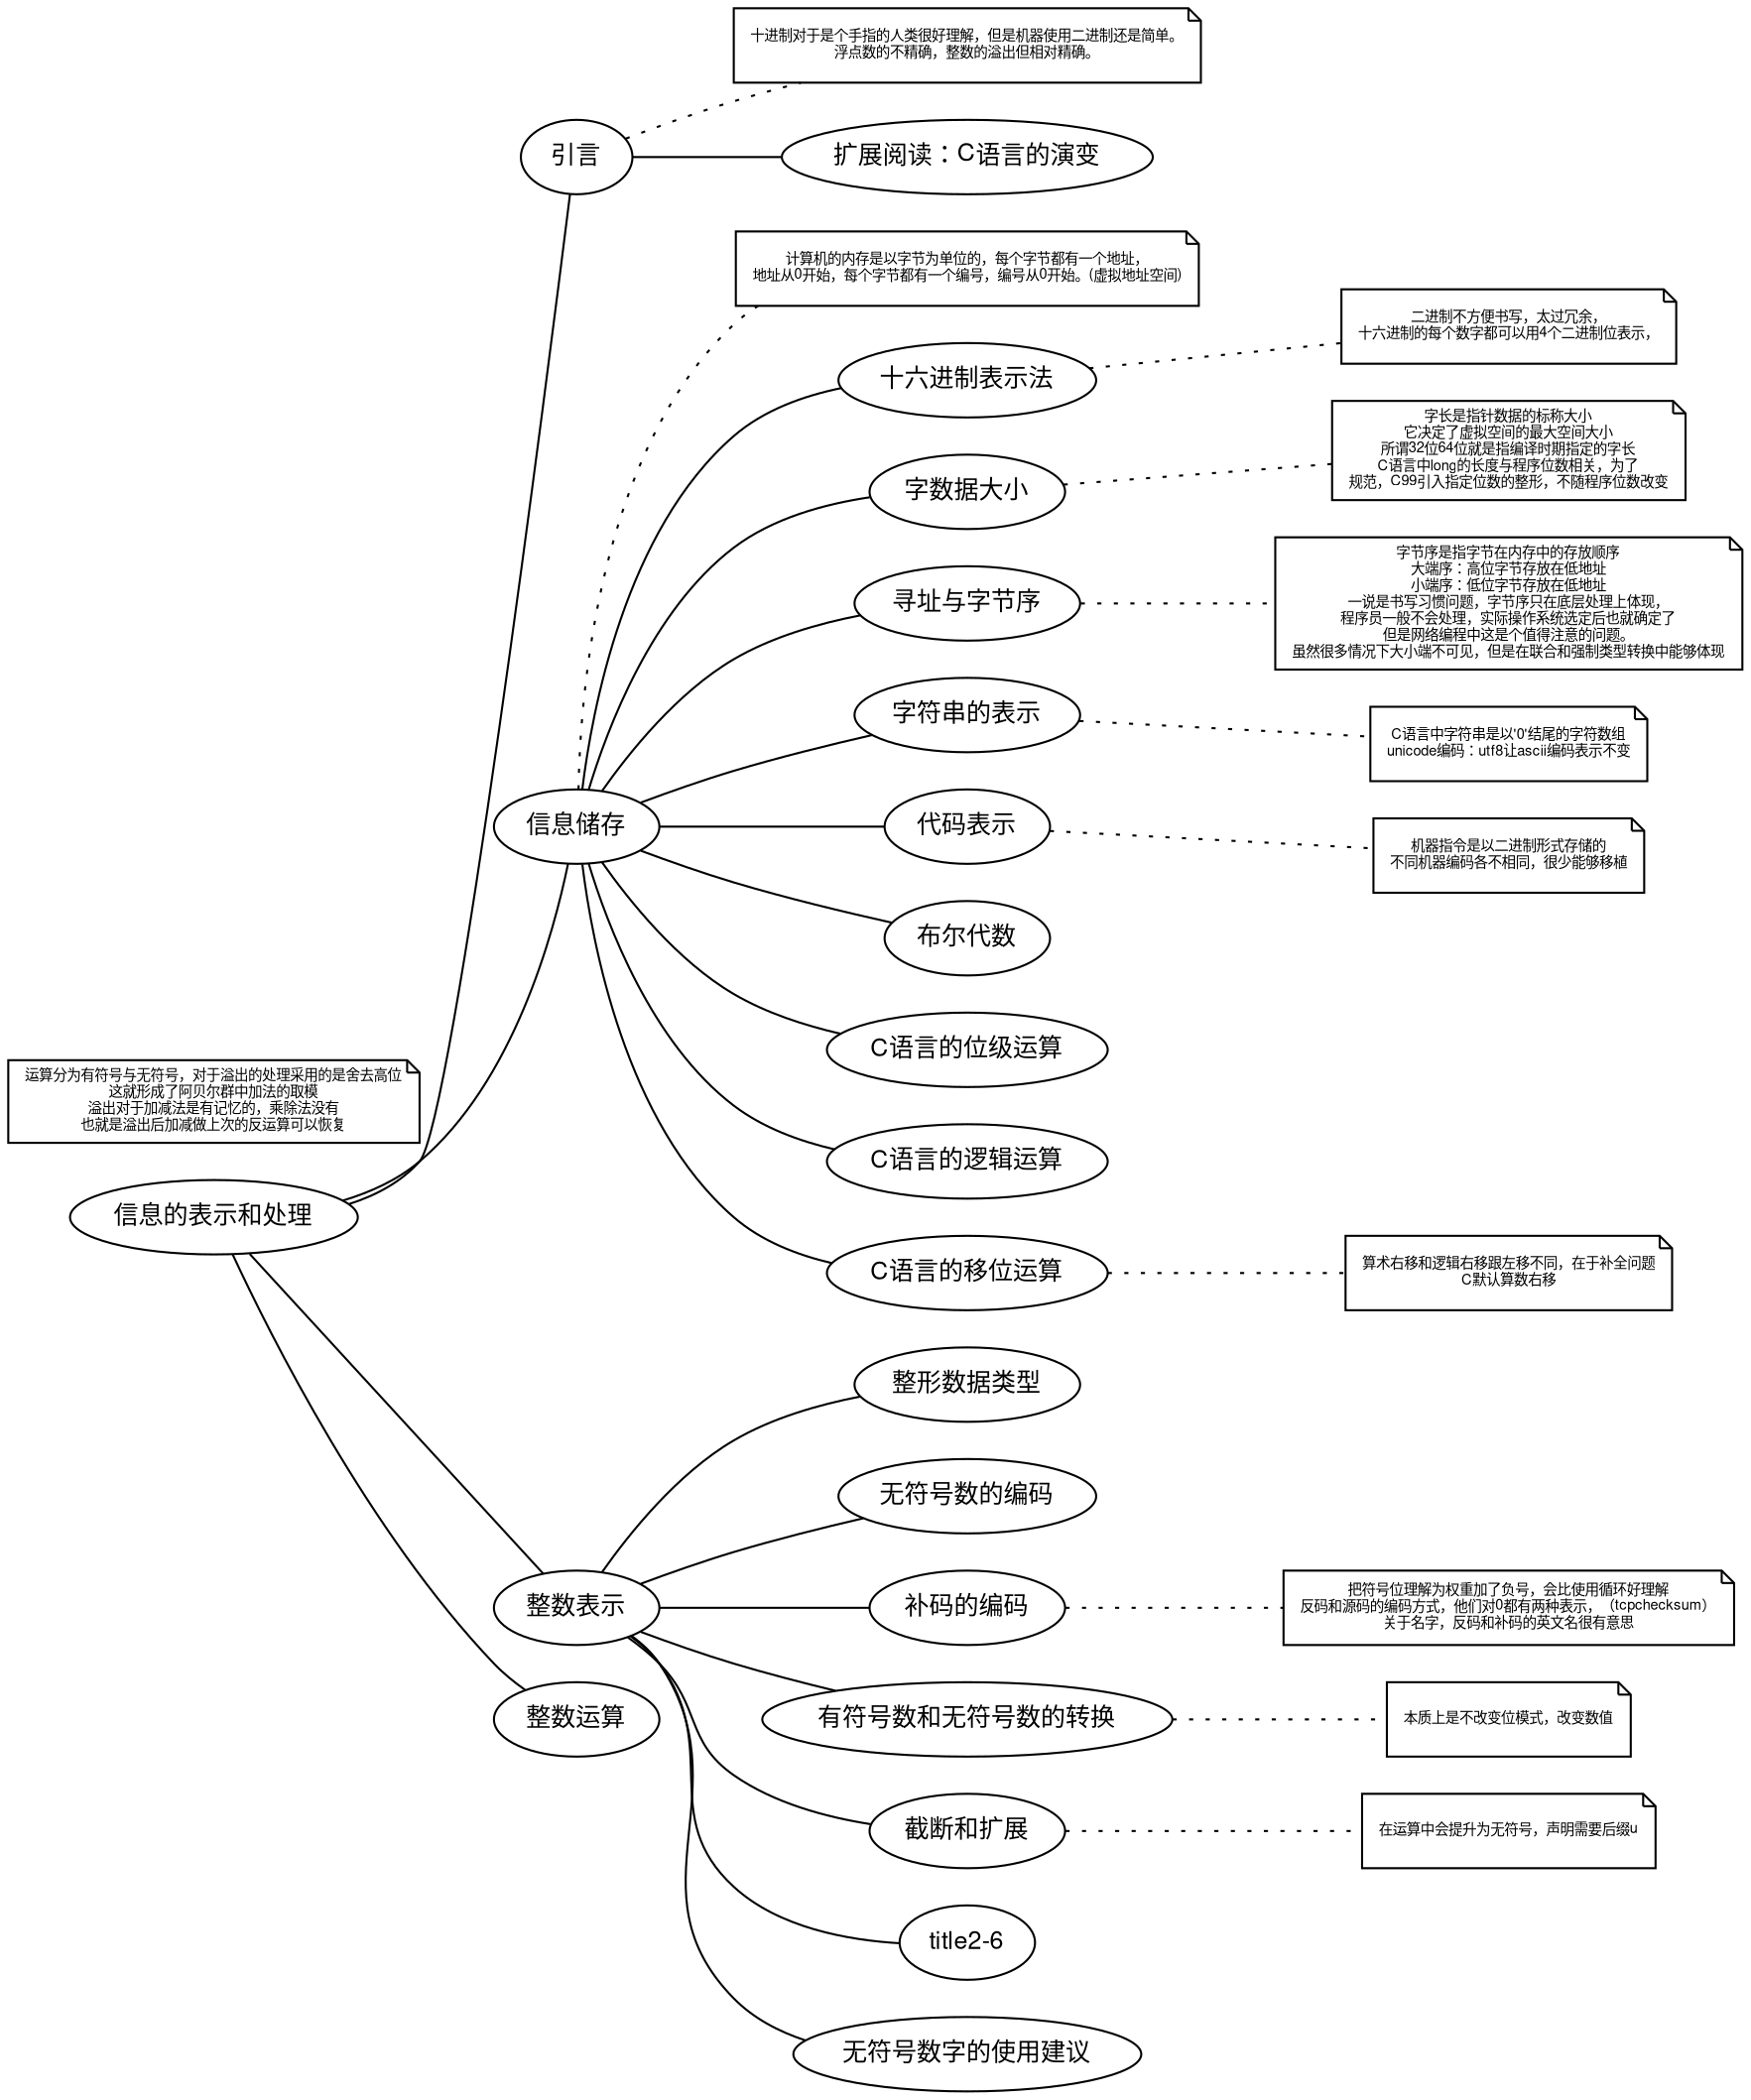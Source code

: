 graph g {
    fontname="Helvetica,Arial,sans-serif"
    node [fontname="Helvetica,Arial,sans-serif"]
    edge [fontname="Helvetica,Arial,sans-serif"]
    rankdir="LR"
    node [fontsize=12, height=0.5]
    edge [arrowhead=none, weight=50,constraint=true,weight=1000]
    "title" [ label="信息的表示和处理"]

    "title0" [ label = "引言" ]
    "title" -- "title0" 
    "note0-1" [ label = "十进制对于是个手指的人类很好理解，但是机器使用二进制还是简单。\n浮点数的不精确，整数的溢出但相对精确。",shape=note,fontsize=7 ]
    "title0" -- "note0-1" [style=dotted]
    "title0-1" [ label = "扩展阅读：C语言的演变"]
    "title0" -- "title0-1"

    "title1" [ label = "信息储存" ]
    "title" -- "title1"
    "note1-1" [ label = "计算机的内存是以字节为单位的，每个字节都有一个地址，\n地址从0开始，每个字节都有一个编号，编号从0开始。(虚拟地址空间)",shape=note,fontsize=7 ]
    "title1" -- "note1-1" [style=dotted]
    "title1-1" [ label = "十六进制表示法" ]
    "title1" -- "title1-1"
    "note1-1-1" [ label = "二进制不方便书写，太过冗余，\n十六进制的每个数字都可以用4个二进制位表示，\n",shape=note,fontsize=7 ]
    "title1-1" -- "note1-1-1" [style=dotted]
    "title1-2" [ label = "字数据大小" ]
    "title1" -- "title1-2"
    "note1-2-1" [ label = "字长是指针数据的标称大小\n它决定了虚拟空间的最大空间大小\n所谓32位64位就是指编译时期指定的字长\nC语言中long的长度与程序位数相关，为了\n规范，C99引入指定位数的整形，不随程序位数改变",shape=note,fontsize=7 ]
    "title1-2" -- "note1-2-1" [style=dotted]
    "title1-3" [ label = "寻址与字节序" ]
    "title1" -- "title1-3"
    "note1-3-1" [ label = "字节序是指字节在内存中的存放顺序\n大端序：高位字节存放在低地址\n小端序：低位字节存放在低地址\n一说是书写习惯问题，字节序只在底层处理上体现，\n程序员一般不会处理，实际操作系统选定后也就确定了\n但是网络编程中这是个值得注意的问题。\n虽然很多情况下大小端不可见，但是在联合和强制类型转换中能够体现\n",shape=note,fontsize=7 ]
    "title1-3" -- "note1-3-1" [style=dotted]
    "title1-4" [ label = "字符串的表示" ]
    "title1" -- "title1-4"
    "note1-4-1" [ label = "C语言中字符串是以'\0'结尾的字符数组\nunicode编码：utf8让ascii编码表示不变",shape=note,fontsize=7 ]
    "title1-4" -- "note1-4-1" [style=dotted]
    "title1-5" [ label = "代码表示" ]
    "title1" -- "title1-5"
    "note1-5-1" [ label = "机器指令是以二进制形式存储的\n不同机器编码各不相同，很少能够移植",shape=note,fontsize=7 ]
    "title1-5" -- "note1-5-1" [style=dotted]
    "title1-6" [ label = "布尔代数" ]
    "title1" -- "title1-6"
    "title1-7" [ label = "C语言的位级运算" ]
    "title1" -- "title1-7"
    "title1-8" [ label = "C语言的逻辑运算" ]
    "title1" -- "title1-8"
    "title1-9" [ label = "C语言的移位运算" ]
    "title1" -- "title1-9"
    "note1-9-1" [ label = "算术右移和逻辑右移跟左移不同，在于补全问题\nC默认算数右移",shape=note,fontsize=7 ]
    "title1-9" -- "note1-9-1" [style=dotted]

    "title2" [ label = "整数表示" ]
    "title" -- "title2"
    "title2-1" [ label = "整形数据类型" ]
    "title2" -- "title2-1"
    "title2-2" [ label = "无符号数的编码" ]
    "title2" -- "title2-2"
    "title2-3" [ label = "补码的编码" ]
    "title2" -- "title2-3"
    "note2-3-1" [ label = "把符号位理解为权重加了负号，会比使用循环好理解\n反码和源码的编码方式，他们对0都有两种表示，（tcpchecksum）\n关于名字，反码和补码的英文名很有意思",shape=note,fontsize=7 ]
    "title2-3" -- "note2-3-1" [style=dotted]
    "title2-4" [ label = "有符号数和无符号数的转换" ]
    "title2" -- "title2-4"
    "note2-4-1" [ label = "本质上是不改变位模式，改变数值",shape=note,fontsize=7 ]
    "title2-4" -- "note2-4-1" [style=dotted]
    "title2-5" [ label = "C中的有符号数和无符号数" ]
    "title2" -- "title2-5"
    "note2-5-1" [ label = "在运算中会提升为无符号，声明需要后缀u\n",shape=note,fontsize=7 ]
    "title2-5" -- "note2-5-1" [style=dotted]
    "title2-5" [ label = "截断和扩展" ]
    "title2" -- "title2-6"
    "title2-7" [ label = "无符号数字的使用建议" ]
    "title2" -- "title2-7"

    "title3" [ label = "整数运算" ]
    "title" -- "title3"
    "note3-1" [ label = "运算分为有符号与无符号，对于溢出的处理采用的是舍去高位\n这就形成了阿贝尔群中加法的取模\n溢出对于加减法是有记忆的，乘除法没有\n也就是溢出后加减做上次的反运算可以恢复",shape=note,fontsize=7 ]

    
}